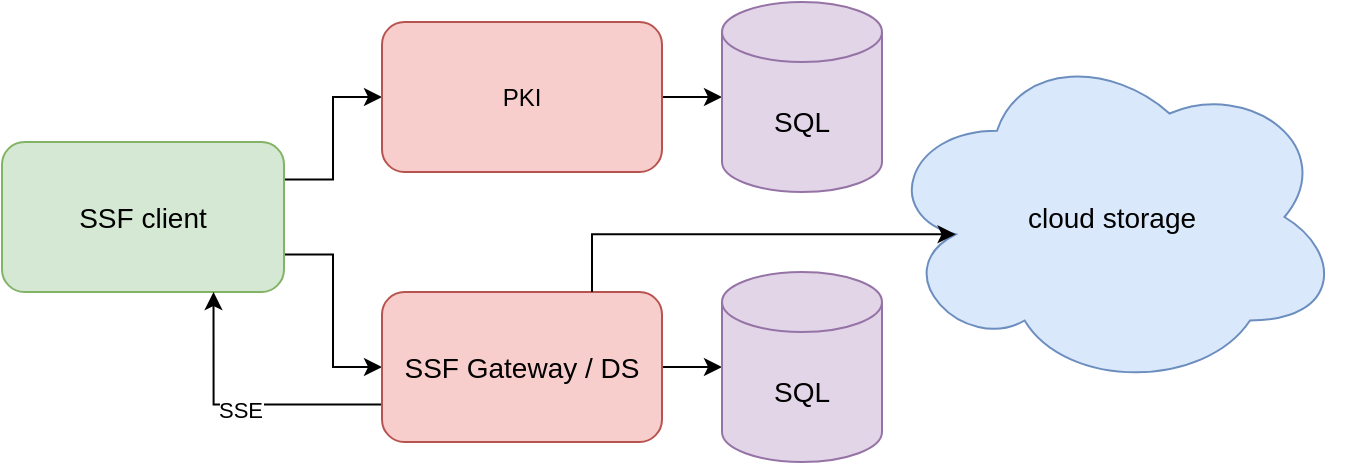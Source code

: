 <mxfile version="24.8.0">
  <diagram name="Page-1" id="4jEYnSD6hs7fQeVAI6pV">
    <mxGraphModel dx="954" dy="639" grid="1" gridSize="10" guides="1" tooltips="1" connect="1" arrows="1" fold="1" page="1" pageScale="1" pageWidth="827" pageHeight="1169" math="0" shadow="0">
      <root>
        <mxCell id="0" />
        <mxCell id="1" parent="0" />
        <mxCell id="V7uUg3fD4ERQ0HjMH4nC-24" style="edgeStyle=orthogonalEdgeStyle;rounded=0;orthogonalLoop=1;jettySize=auto;html=1;exitX=1;exitY=0.25;exitDx=0;exitDy=0;" parent="1" source="V7uUg3fD4ERQ0HjMH4nC-18" target="V7uUg3fD4ERQ0HjMH4nC-20" edge="1">
          <mxGeometry relative="1" as="geometry" />
        </mxCell>
        <mxCell id="V7uUg3fD4ERQ0HjMH4nC-25" style="edgeStyle=orthogonalEdgeStyle;rounded=0;orthogonalLoop=1;jettySize=auto;html=1;exitX=1;exitY=0.75;exitDx=0;exitDy=0;entryX=0;entryY=0.5;entryDx=0;entryDy=0;" parent="1" source="V7uUg3fD4ERQ0HjMH4nC-18" target="V7uUg3fD4ERQ0HjMH4nC-19" edge="1">
          <mxGeometry relative="1" as="geometry" />
        </mxCell>
        <mxCell id="V7uUg3fD4ERQ0HjMH4nC-18" value="&lt;font style=&quot;font-size: 14px;&quot;&gt;SSF client&lt;/font&gt;" style="rounded=1;whiteSpace=wrap;html=1;fillColor=#d5e8d4;strokeColor=#82b366;" parent="1" vertex="1">
          <mxGeometry x="100" y="510" width="141" height="75" as="geometry" />
        </mxCell>
        <mxCell id="V7uUg3fD4ERQ0HjMH4nC-27" value="" style="edgeStyle=orthogonalEdgeStyle;rounded=0;orthogonalLoop=1;jettySize=auto;html=1;" parent="1" source="V7uUg3fD4ERQ0HjMH4nC-19" target="V7uUg3fD4ERQ0HjMH4nC-22" edge="1">
          <mxGeometry relative="1" as="geometry" />
        </mxCell>
        <mxCell id="V7uUg3fD4ERQ0HjMH4nC-29" style="edgeStyle=orthogonalEdgeStyle;rounded=0;orthogonalLoop=1;jettySize=auto;html=1;exitX=0;exitY=0.75;exitDx=0;exitDy=0;entryX=0.75;entryY=1;entryDx=0;entryDy=0;" parent="1" source="V7uUg3fD4ERQ0HjMH4nC-19" target="V7uUg3fD4ERQ0HjMH4nC-18" edge="1">
          <mxGeometry relative="1" as="geometry" />
        </mxCell>
        <mxCell id="V7uUg3fD4ERQ0HjMH4nC-30" value="SSE" style="edgeLabel;html=1;align=center;verticalAlign=middle;resizable=0;points=[];" parent="V7uUg3fD4ERQ0HjMH4nC-29" vertex="1" connectable="0">
          <mxGeometry x="0.019" y="2" relative="1" as="geometry">
            <mxPoint as="offset" />
          </mxGeometry>
        </mxCell>
        <mxCell id="V7uUg3fD4ERQ0HjMH4nC-19" value="&lt;font style=&quot;font-size: 14px;&quot;&gt;SSF Gateway / DS&lt;/font&gt;" style="rounded=1;whiteSpace=wrap;html=1;fillColor=#f8cecc;strokeColor=#b85450;" parent="1" vertex="1">
          <mxGeometry x="290" y="585" width="140" height="75" as="geometry" />
        </mxCell>
        <mxCell id="V7uUg3fD4ERQ0HjMH4nC-26" value="" style="edgeStyle=orthogonalEdgeStyle;rounded=0;orthogonalLoop=1;jettySize=auto;html=1;" parent="1" source="V7uUg3fD4ERQ0HjMH4nC-20" target="V7uUg3fD4ERQ0HjMH4nC-21" edge="1">
          <mxGeometry relative="1" as="geometry" />
        </mxCell>
        <mxCell id="V7uUg3fD4ERQ0HjMH4nC-20" value="PKI" style="rounded=1;whiteSpace=wrap;html=1;fillColor=#f8cecc;strokeColor=#b85450;" parent="1" vertex="1">
          <mxGeometry x="290" y="450" width="140" height="75" as="geometry" />
        </mxCell>
        <mxCell id="V7uUg3fD4ERQ0HjMH4nC-21" value="&lt;font style=&quot;font-size: 14px;&quot;&gt;SQL&lt;/font&gt;" style="shape=cylinder3;whiteSpace=wrap;html=1;boundedLbl=1;backgroundOutline=1;size=15;fillColor=#e1d5e7;strokeColor=#9673a6;" parent="1" vertex="1">
          <mxGeometry x="460" y="440" width="80" height="95" as="geometry" />
        </mxCell>
        <mxCell id="V7uUg3fD4ERQ0HjMH4nC-22" value="&lt;font style=&quot;font-size: 14px;&quot;&gt;SQL&lt;/font&gt;" style="shape=cylinder3;whiteSpace=wrap;html=1;boundedLbl=1;backgroundOutline=1;size=15;fillColor=#e1d5e7;strokeColor=#9673a6;" parent="1" vertex="1">
          <mxGeometry x="460" y="575" width="80" height="95" as="geometry" />
        </mxCell>
        <mxCell id="V7uUg3fD4ERQ0HjMH4nC-23" value="&lt;font style=&quot;font-size: 14px;&quot;&gt;cloud storage&lt;/font&gt;" style="ellipse;shape=cloud;whiteSpace=wrap;html=1;fillColor=#dae8fc;strokeColor=#6c8ebf;" parent="1" vertex="1">
          <mxGeometry x="540" y="461.25" width="230" height="172.5" as="geometry" />
        </mxCell>
        <mxCell id="V7uUg3fD4ERQ0HjMH4nC-28" style="edgeStyle=orthogonalEdgeStyle;rounded=0;orthogonalLoop=1;jettySize=auto;html=1;exitX=0.75;exitY=0;exitDx=0;exitDy=0;entryX=0.16;entryY=0.55;entryDx=0;entryDy=0;entryPerimeter=0;" parent="1" source="V7uUg3fD4ERQ0HjMH4nC-19" target="V7uUg3fD4ERQ0HjMH4nC-23" edge="1">
          <mxGeometry relative="1" as="geometry" />
        </mxCell>
      </root>
    </mxGraphModel>
  </diagram>
</mxfile>
